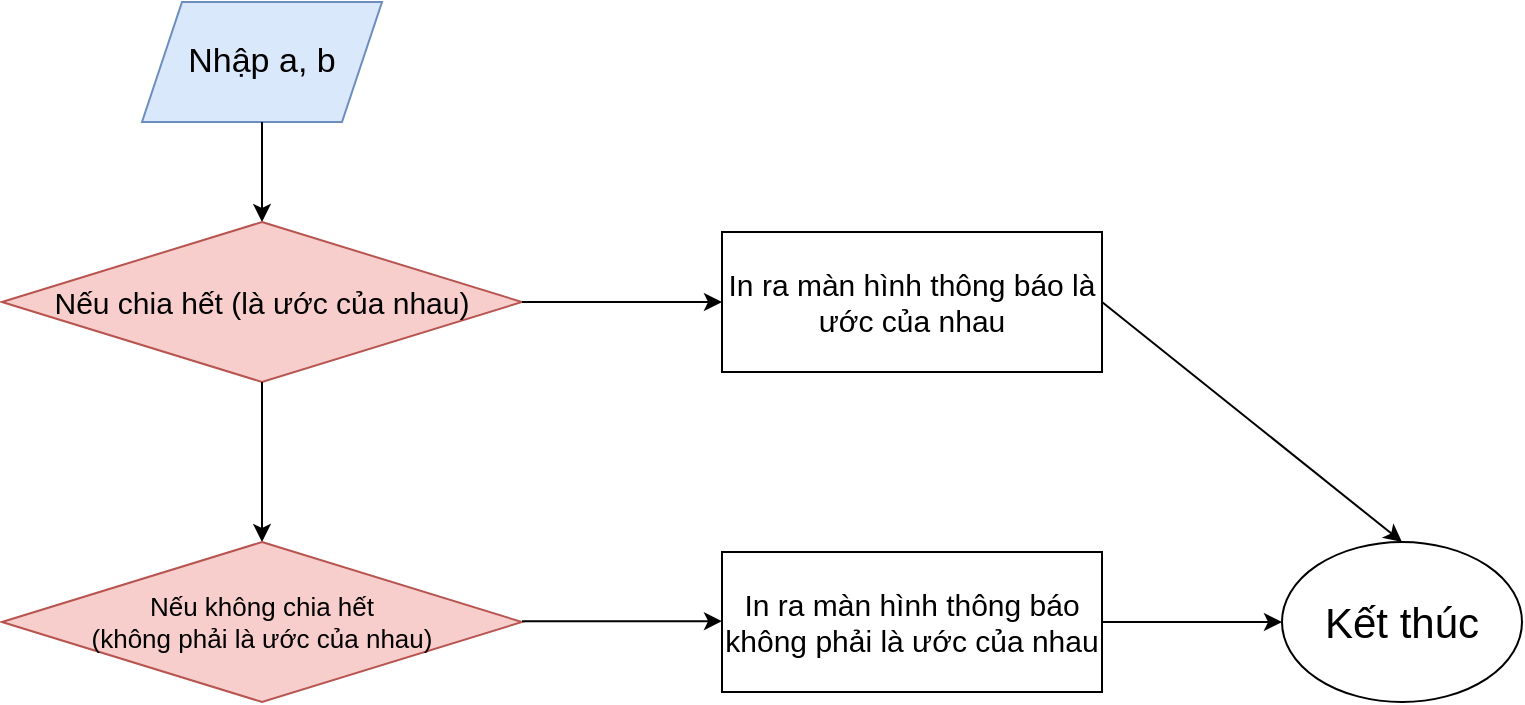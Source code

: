 <mxfile version="22.1.0" type="github">
  <diagram name="Page-1" id="sB_5FrgTdAXcXzPgjGo9">
    <mxGraphModel dx="1076" dy="601" grid="1" gridSize="10" guides="1" tooltips="1" connect="1" arrows="1" fold="1" page="1" pageScale="1" pageWidth="850" pageHeight="1100" math="0" shadow="0">
      <root>
        <mxCell id="0" />
        <mxCell id="1" parent="0" />
        <mxCell id="qp7jfoKEqku8azW3tSed-1" value="Nhập a, b" style="shape=parallelogram;perimeter=parallelogramPerimeter;whiteSpace=wrap;html=1;fixedSize=1;fillColor=#dae8fc;strokeColor=#6c8ebf;fontSize=17;" vertex="1" parent="1">
          <mxGeometry x="120" y="110" width="120" height="60" as="geometry" />
        </mxCell>
        <mxCell id="qp7jfoKEqku8azW3tSed-2" value="" style="endArrow=classic;html=1;rounded=0;exitX=0.5;exitY=1;exitDx=0;exitDy=0;" edge="1" parent="1" source="qp7jfoKEqku8azW3tSed-1" target="qp7jfoKEqku8azW3tSed-3">
          <mxGeometry width="50" height="50" relative="1" as="geometry">
            <mxPoint x="400" y="400" as="sourcePoint" />
            <mxPoint x="450" y="350" as="targetPoint" />
          </mxGeometry>
        </mxCell>
        <mxCell id="qp7jfoKEqku8azW3tSed-3" value="Nếu chia hết (là ước của nhau)" style="rhombus;whiteSpace=wrap;html=1;fillColor=#f8cecc;strokeColor=#b85450;fontSize=15;" vertex="1" parent="1">
          <mxGeometry x="50" y="220" width="260" height="80" as="geometry" />
        </mxCell>
        <mxCell id="qp7jfoKEqku8azW3tSed-4" value="" style="endArrow=classic;html=1;rounded=0;exitX=1;exitY=0.5;exitDx=0;exitDy=0;" edge="1" parent="1" source="qp7jfoKEqku8azW3tSed-3">
          <mxGeometry width="50" height="50" relative="1" as="geometry">
            <mxPoint x="400" y="400" as="sourcePoint" />
            <mxPoint x="410" y="260" as="targetPoint" />
          </mxGeometry>
        </mxCell>
        <mxCell id="qp7jfoKEqku8azW3tSed-5" value="In ra màn hình thông báo là ước của nhau" style="rounded=0;whiteSpace=wrap;html=1;fontSize=15;" vertex="1" parent="1">
          <mxGeometry x="410" y="225" width="190" height="70" as="geometry" />
        </mxCell>
        <mxCell id="qp7jfoKEqku8azW3tSed-8" value="" style="endArrow=classic;html=1;rounded=0;" edge="1" parent="1">
          <mxGeometry width="50" height="50" relative="1" as="geometry">
            <mxPoint x="180" y="300" as="sourcePoint" />
            <mxPoint x="180" y="380" as="targetPoint" />
          </mxGeometry>
        </mxCell>
        <mxCell id="qp7jfoKEqku8azW3tSed-9" value="Nếu không chia hết &lt;br&gt;(không phải là ước của nhau)" style="rhombus;whiteSpace=wrap;html=1;fillColor=#f8cecc;strokeColor=#b85450;fontSize=13;" vertex="1" parent="1">
          <mxGeometry x="50" y="380" width="260" height="80" as="geometry" />
        </mxCell>
        <mxCell id="qp7jfoKEqku8azW3tSed-10" value="" style="endArrow=classic;html=1;rounded=0;exitX=1;exitY=0.5;exitDx=0;exitDy=0;fontSize=15;" edge="1" parent="1">
          <mxGeometry width="50" height="50" relative="1" as="geometry">
            <mxPoint x="310" y="419.58" as="sourcePoint" />
            <mxPoint x="410" y="419.58" as="targetPoint" />
          </mxGeometry>
        </mxCell>
        <mxCell id="qp7jfoKEqku8azW3tSed-11" value="In ra màn hình thông báo không phải là ước của nhau" style="rounded=0;whiteSpace=wrap;html=1;fontSize=15;" vertex="1" parent="1">
          <mxGeometry x="410" y="385" width="190" height="70" as="geometry" />
        </mxCell>
        <mxCell id="qp7jfoKEqku8azW3tSed-12" value="Kết thúc" style="ellipse;whiteSpace=wrap;html=1;fontSize=21;" vertex="1" parent="1">
          <mxGeometry x="690" y="380" width="120" height="80" as="geometry" />
        </mxCell>
        <mxCell id="qp7jfoKEqku8azW3tSed-13" value="" style="endArrow=classic;html=1;rounded=0;exitX=1;exitY=0.5;exitDx=0;exitDy=0;entryX=0.5;entryY=0;entryDx=0;entryDy=0;" edge="1" parent="1" source="qp7jfoKEqku8azW3tSed-5" target="qp7jfoKEqku8azW3tSed-12">
          <mxGeometry width="50" height="50" relative="1" as="geometry">
            <mxPoint x="690" y="260" as="sourcePoint" />
            <mxPoint x="410" y="350" as="targetPoint" />
          </mxGeometry>
        </mxCell>
        <mxCell id="qp7jfoKEqku8azW3tSed-14" value="" style="endArrow=classic;html=1;rounded=0;exitX=1;exitY=0.5;exitDx=0;exitDy=0;" edge="1" parent="1" source="qp7jfoKEqku8azW3tSed-11">
          <mxGeometry width="50" height="50" relative="1" as="geometry">
            <mxPoint x="700" y="270" as="sourcePoint" />
            <mxPoint x="690" y="420" as="targetPoint" />
          </mxGeometry>
        </mxCell>
      </root>
    </mxGraphModel>
  </diagram>
</mxfile>
